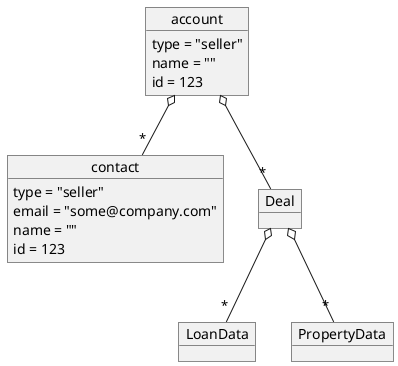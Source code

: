 @startuml 

object contact{
  type = "seller"
  email = "some@company.com"
  name = ""
  id = 123    
}

object account {
  type = "seller"
  name = ""
  id = 123
}

object Deal

object LoanData 

object PropertyData

account o-- "*" contact

account o-- "*" Deal
Deal o-- "*" LoanData
Deal o-- "*" PropertyData

@enduml
